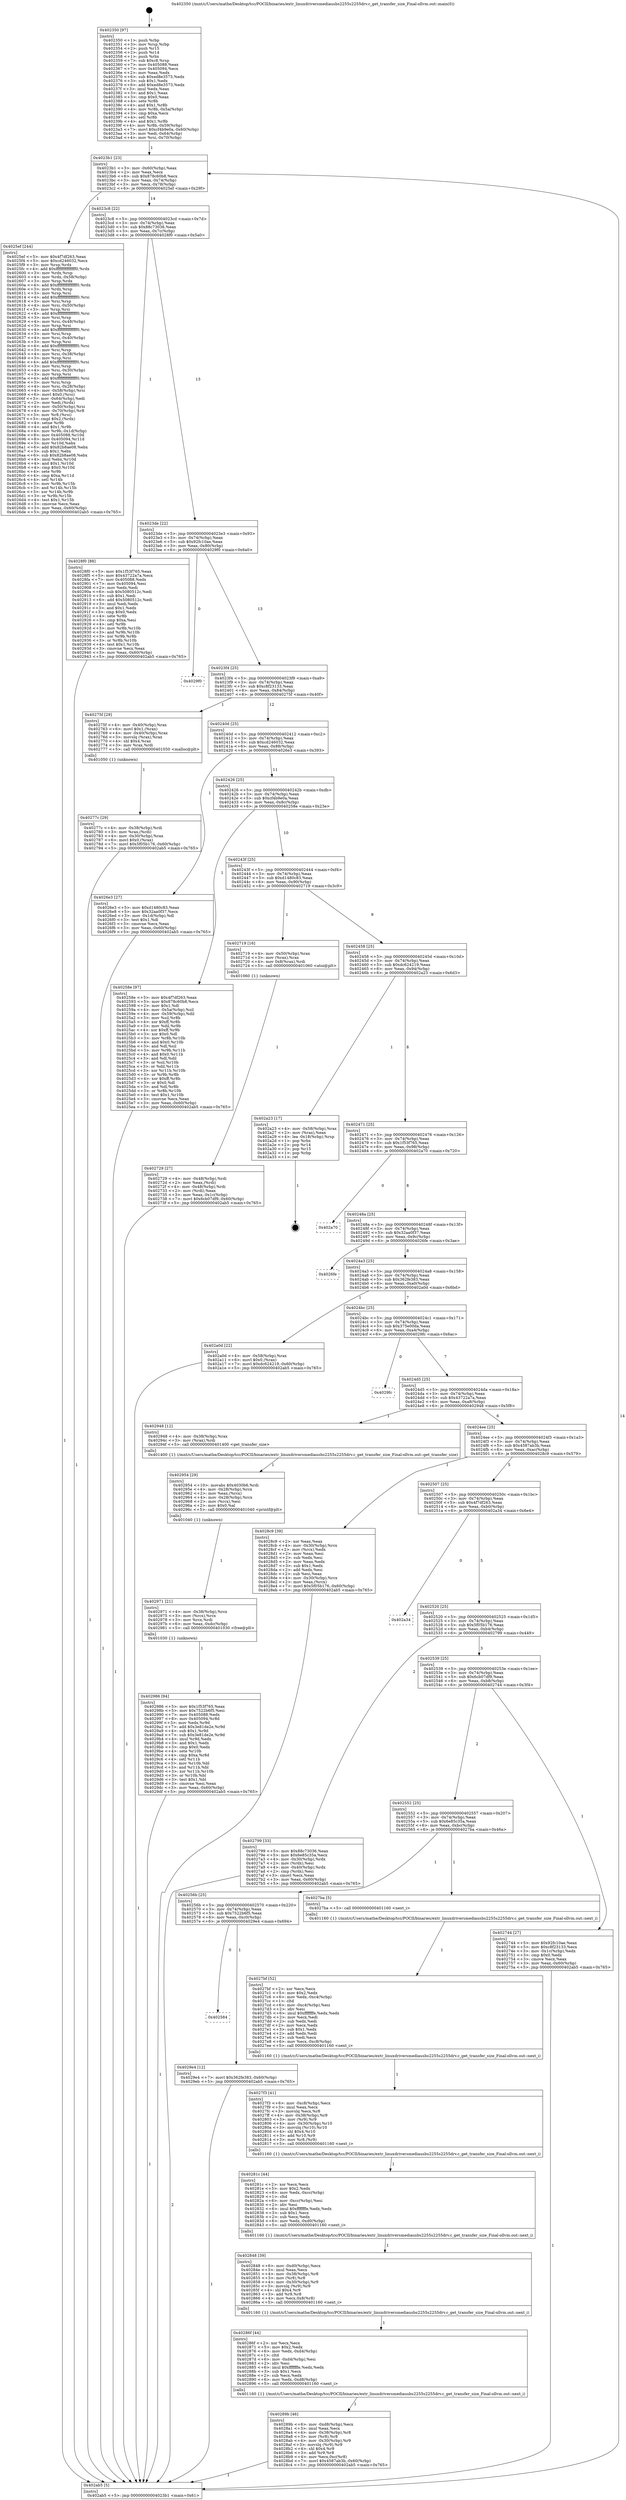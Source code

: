 digraph "0x402350" {
  label = "0x402350 (/mnt/c/Users/mathe/Desktop/tcc/POCII/binaries/extr_linuxdriversmediausbs2255s2255drv.c_get_transfer_size_Final-ollvm.out::main(0))"
  labelloc = "t"
  node[shape=record]

  Entry [label="",width=0.3,height=0.3,shape=circle,fillcolor=black,style=filled]
  "0x4023b1" [label="{
     0x4023b1 [23]\l
     | [instrs]\l
     &nbsp;&nbsp;0x4023b1 \<+3\>: mov -0x60(%rbp),%eax\l
     &nbsp;&nbsp;0x4023b4 \<+2\>: mov %eax,%ecx\l
     &nbsp;&nbsp;0x4023b6 \<+6\>: sub $0x878c60b8,%ecx\l
     &nbsp;&nbsp;0x4023bc \<+3\>: mov %eax,-0x74(%rbp)\l
     &nbsp;&nbsp;0x4023bf \<+3\>: mov %ecx,-0x78(%rbp)\l
     &nbsp;&nbsp;0x4023c2 \<+6\>: je 00000000004025ef \<main+0x29f\>\l
  }"]
  "0x4025ef" [label="{
     0x4025ef [244]\l
     | [instrs]\l
     &nbsp;&nbsp;0x4025ef \<+5\>: mov $0x4f7df263,%eax\l
     &nbsp;&nbsp;0x4025f4 \<+5\>: mov $0xcd246032,%ecx\l
     &nbsp;&nbsp;0x4025f9 \<+3\>: mov %rsp,%rdx\l
     &nbsp;&nbsp;0x4025fc \<+4\>: add $0xfffffffffffffff0,%rdx\l
     &nbsp;&nbsp;0x402600 \<+3\>: mov %rdx,%rsp\l
     &nbsp;&nbsp;0x402603 \<+4\>: mov %rdx,-0x58(%rbp)\l
     &nbsp;&nbsp;0x402607 \<+3\>: mov %rsp,%rdx\l
     &nbsp;&nbsp;0x40260a \<+4\>: add $0xfffffffffffffff0,%rdx\l
     &nbsp;&nbsp;0x40260e \<+3\>: mov %rdx,%rsp\l
     &nbsp;&nbsp;0x402611 \<+3\>: mov %rsp,%rsi\l
     &nbsp;&nbsp;0x402614 \<+4\>: add $0xfffffffffffffff0,%rsi\l
     &nbsp;&nbsp;0x402618 \<+3\>: mov %rsi,%rsp\l
     &nbsp;&nbsp;0x40261b \<+4\>: mov %rsi,-0x50(%rbp)\l
     &nbsp;&nbsp;0x40261f \<+3\>: mov %rsp,%rsi\l
     &nbsp;&nbsp;0x402622 \<+4\>: add $0xfffffffffffffff0,%rsi\l
     &nbsp;&nbsp;0x402626 \<+3\>: mov %rsi,%rsp\l
     &nbsp;&nbsp;0x402629 \<+4\>: mov %rsi,-0x48(%rbp)\l
     &nbsp;&nbsp;0x40262d \<+3\>: mov %rsp,%rsi\l
     &nbsp;&nbsp;0x402630 \<+4\>: add $0xfffffffffffffff0,%rsi\l
     &nbsp;&nbsp;0x402634 \<+3\>: mov %rsi,%rsp\l
     &nbsp;&nbsp;0x402637 \<+4\>: mov %rsi,-0x40(%rbp)\l
     &nbsp;&nbsp;0x40263b \<+3\>: mov %rsp,%rsi\l
     &nbsp;&nbsp;0x40263e \<+4\>: add $0xfffffffffffffff0,%rsi\l
     &nbsp;&nbsp;0x402642 \<+3\>: mov %rsi,%rsp\l
     &nbsp;&nbsp;0x402645 \<+4\>: mov %rsi,-0x38(%rbp)\l
     &nbsp;&nbsp;0x402649 \<+3\>: mov %rsp,%rsi\l
     &nbsp;&nbsp;0x40264c \<+4\>: add $0xfffffffffffffff0,%rsi\l
     &nbsp;&nbsp;0x402650 \<+3\>: mov %rsi,%rsp\l
     &nbsp;&nbsp;0x402653 \<+4\>: mov %rsi,-0x30(%rbp)\l
     &nbsp;&nbsp;0x402657 \<+3\>: mov %rsp,%rsi\l
     &nbsp;&nbsp;0x40265a \<+4\>: add $0xfffffffffffffff0,%rsi\l
     &nbsp;&nbsp;0x40265e \<+3\>: mov %rsi,%rsp\l
     &nbsp;&nbsp;0x402661 \<+4\>: mov %rsi,-0x28(%rbp)\l
     &nbsp;&nbsp;0x402665 \<+4\>: mov -0x58(%rbp),%rsi\l
     &nbsp;&nbsp;0x402669 \<+6\>: movl $0x0,(%rsi)\l
     &nbsp;&nbsp;0x40266f \<+3\>: mov -0x64(%rbp),%edi\l
     &nbsp;&nbsp;0x402672 \<+2\>: mov %edi,(%rdx)\l
     &nbsp;&nbsp;0x402674 \<+4\>: mov -0x50(%rbp),%rsi\l
     &nbsp;&nbsp;0x402678 \<+4\>: mov -0x70(%rbp),%r8\l
     &nbsp;&nbsp;0x40267c \<+3\>: mov %r8,(%rsi)\l
     &nbsp;&nbsp;0x40267f \<+3\>: cmpl $0x2,(%rdx)\l
     &nbsp;&nbsp;0x402682 \<+4\>: setne %r9b\l
     &nbsp;&nbsp;0x402686 \<+4\>: and $0x1,%r9b\l
     &nbsp;&nbsp;0x40268a \<+4\>: mov %r9b,-0x1d(%rbp)\l
     &nbsp;&nbsp;0x40268e \<+8\>: mov 0x405088,%r10d\l
     &nbsp;&nbsp;0x402696 \<+8\>: mov 0x405094,%r11d\l
     &nbsp;&nbsp;0x40269e \<+3\>: mov %r10d,%ebx\l
     &nbsp;&nbsp;0x4026a1 \<+6\>: add $0x82b8ae08,%ebx\l
     &nbsp;&nbsp;0x4026a7 \<+3\>: sub $0x1,%ebx\l
     &nbsp;&nbsp;0x4026aa \<+6\>: sub $0x82b8ae08,%ebx\l
     &nbsp;&nbsp;0x4026b0 \<+4\>: imul %ebx,%r10d\l
     &nbsp;&nbsp;0x4026b4 \<+4\>: and $0x1,%r10d\l
     &nbsp;&nbsp;0x4026b8 \<+4\>: cmp $0x0,%r10d\l
     &nbsp;&nbsp;0x4026bc \<+4\>: sete %r9b\l
     &nbsp;&nbsp;0x4026c0 \<+4\>: cmp $0xa,%r11d\l
     &nbsp;&nbsp;0x4026c4 \<+4\>: setl %r14b\l
     &nbsp;&nbsp;0x4026c8 \<+3\>: mov %r9b,%r15b\l
     &nbsp;&nbsp;0x4026cb \<+3\>: and %r14b,%r15b\l
     &nbsp;&nbsp;0x4026ce \<+3\>: xor %r14b,%r9b\l
     &nbsp;&nbsp;0x4026d1 \<+3\>: or %r9b,%r15b\l
     &nbsp;&nbsp;0x4026d4 \<+4\>: test $0x1,%r15b\l
     &nbsp;&nbsp;0x4026d8 \<+3\>: cmovne %ecx,%eax\l
     &nbsp;&nbsp;0x4026db \<+3\>: mov %eax,-0x60(%rbp)\l
     &nbsp;&nbsp;0x4026de \<+5\>: jmp 0000000000402ab5 \<main+0x765\>\l
  }"]
  "0x4023c8" [label="{
     0x4023c8 [22]\l
     | [instrs]\l
     &nbsp;&nbsp;0x4023c8 \<+5\>: jmp 00000000004023cd \<main+0x7d\>\l
     &nbsp;&nbsp;0x4023cd \<+3\>: mov -0x74(%rbp),%eax\l
     &nbsp;&nbsp;0x4023d0 \<+5\>: sub $0x88c73036,%eax\l
     &nbsp;&nbsp;0x4023d5 \<+3\>: mov %eax,-0x7c(%rbp)\l
     &nbsp;&nbsp;0x4023d8 \<+6\>: je 00000000004028f0 \<main+0x5a0\>\l
  }"]
  Exit [label="",width=0.3,height=0.3,shape=circle,fillcolor=black,style=filled,peripheries=2]
  "0x4028f0" [label="{
     0x4028f0 [88]\l
     | [instrs]\l
     &nbsp;&nbsp;0x4028f0 \<+5\>: mov $0x1f53f765,%eax\l
     &nbsp;&nbsp;0x4028f5 \<+5\>: mov $0x43722a7a,%ecx\l
     &nbsp;&nbsp;0x4028fa \<+7\>: mov 0x405088,%edx\l
     &nbsp;&nbsp;0x402901 \<+7\>: mov 0x405094,%esi\l
     &nbsp;&nbsp;0x402908 \<+2\>: mov %edx,%edi\l
     &nbsp;&nbsp;0x40290a \<+6\>: sub $0x5080512c,%edi\l
     &nbsp;&nbsp;0x402910 \<+3\>: sub $0x1,%edi\l
     &nbsp;&nbsp;0x402913 \<+6\>: add $0x5080512c,%edi\l
     &nbsp;&nbsp;0x402919 \<+3\>: imul %edi,%edx\l
     &nbsp;&nbsp;0x40291c \<+3\>: and $0x1,%edx\l
     &nbsp;&nbsp;0x40291f \<+3\>: cmp $0x0,%edx\l
     &nbsp;&nbsp;0x402922 \<+4\>: sete %r8b\l
     &nbsp;&nbsp;0x402926 \<+3\>: cmp $0xa,%esi\l
     &nbsp;&nbsp;0x402929 \<+4\>: setl %r9b\l
     &nbsp;&nbsp;0x40292d \<+3\>: mov %r8b,%r10b\l
     &nbsp;&nbsp;0x402930 \<+3\>: and %r9b,%r10b\l
     &nbsp;&nbsp;0x402933 \<+3\>: xor %r9b,%r8b\l
     &nbsp;&nbsp;0x402936 \<+3\>: or %r8b,%r10b\l
     &nbsp;&nbsp;0x402939 \<+4\>: test $0x1,%r10b\l
     &nbsp;&nbsp;0x40293d \<+3\>: cmovne %ecx,%eax\l
     &nbsp;&nbsp;0x402940 \<+3\>: mov %eax,-0x60(%rbp)\l
     &nbsp;&nbsp;0x402943 \<+5\>: jmp 0000000000402ab5 \<main+0x765\>\l
  }"]
  "0x4023de" [label="{
     0x4023de [22]\l
     | [instrs]\l
     &nbsp;&nbsp;0x4023de \<+5\>: jmp 00000000004023e3 \<main+0x93\>\l
     &nbsp;&nbsp;0x4023e3 \<+3\>: mov -0x74(%rbp),%eax\l
     &nbsp;&nbsp;0x4023e6 \<+5\>: sub $0x92fc10ae,%eax\l
     &nbsp;&nbsp;0x4023eb \<+3\>: mov %eax,-0x80(%rbp)\l
     &nbsp;&nbsp;0x4023ee \<+6\>: je 00000000004029f0 \<main+0x6a0\>\l
  }"]
  "0x402584" [label="{
     0x402584\l
  }", style=dashed]
  "0x4029f0" [label="{
     0x4029f0\l
  }", style=dashed]
  "0x4023f4" [label="{
     0x4023f4 [25]\l
     | [instrs]\l
     &nbsp;&nbsp;0x4023f4 \<+5\>: jmp 00000000004023f9 \<main+0xa9\>\l
     &nbsp;&nbsp;0x4023f9 \<+3\>: mov -0x74(%rbp),%eax\l
     &nbsp;&nbsp;0x4023fc \<+5\>: sub $0xc8f23133,%eax\l
     &nbsp;&nbsp;0x402401 \<+6\>: mov %eax,-0x84(%rbp)\l
     &nbsp;&nbsp;0x402407 \<+6\>: je 000000000040275f \<main+0x40f\>\l
  }"]
  "0x4029e4" [label="{
     0x4029e4 [12]\l
     | [instrs]\l
     &nbsp;&nbsp;0x4029e4 \<+7\>: movl $0x362fe383,-0x60(%rbp)\l
     &nbsp;&nbsp;0x4029eb \<+5\>: jmp 0000000000402ab5 \<main+0x765\>\l
  }"]
  "0x40275f" [label="{
     0x40275f [29]\l
     | [instrs]\l
     &nbsp;&nbsp;0x40275f \<+4\>: mov -0x40(%rbp),%rax\l
     &nbsp;&nbsp;0x402763 \<+6\>: movl $0x1,(%rax)\l
     &nbsp;&nbsp;0x402769 \<+4\>: mov -0x40(%rbp),%rax\l
     &nbsp;&nbsp;0x40276d \<+3\>: movslq (%rax),%rax\l
     &nbsp;&nbsp;0x402770 \<+4\>: shl $0x4,%rax\l
     &nbsp;&nbsp;0x402774 \<+3\>: mov %rax,%rdi\l
     &nbsp;&nbsp;0x402777 \<+5\>: call 0000000000401050 \<malloc@plt\>\l
     | [calls]\l
     &nbsp;&nbsp;0x401050 \{1\} (unknown)\l
  }"]
  "0x40240d" [label="{
     0x40240d [25]\l
     | [instrs]\l
     &nbsp;&nbsp;0x40240d \<+5\>: jmp 0000000000402412 \<main+0xc2\>\l
     &nbsp;&nbsp;0x402412 \<+3\>: mov -0x74(%rbp),%eax\l
     &nbsp;&nbsp;0x402415 \<+5\>: sub $0xcd246032,%eax\l
     &nbsp;&nbsp;0x40241a \<+6\>: mov %eax,-0x88(%rbp)\l
     &nbsp;&nbsp;0x402420 \<+6\>: je 00000000004026e3 \<main+0x393\>\l
  }"]
  "0x402986" [label="{
     0x402986 [94]\l
     | [instrs]\l
     &nbsp;&nbsp;0x402986 \<+5\>: mov $0x1f53f765,%eax\l
     &nbsp;&nbsp;0x40298b \<+5\>: mov $0x7522b6f5,%esi\l
     &nbsp;&nbsp;0x402990 \<+7\>: mov 0x405088,%edx\l
     &nbsp;&nbsp;0x402997 \<+8\>: mov 0x405094,%r8d\l
     &nbsp;&nbsp;0x40299f \<+3\>: mov %edx,%r9d\l
     &nbsp;&nbsp;0x4029a2 \<+7\>: add $0x3e81de2e,%r9d\l
     &nbsp;&nbsp;0x4029a9 \<+4\>: sub $0x1,%r9d\l
     &nbsp;&nbsp;0x4029ad \<+7\>: sub $0x3e81de2e,%r9d\l
     &nbsp;&nbsp;0x4029b4 \<+4\>: imul %r9d,%edx\l
     &nbsp;&nbsp;0x4029b8 \<+3\>: and $0x1,%edx\l
     &nbsp;&nbsp;0x4029bb \<+3\>: cmp $0x0,%edx\l
     &nbsp;&nbsp;0x4029be \<+4\>: sete %r10b\l
     &nbsp;&nbsp;0x4029c2 \<+4\>: cmp $0xa,%r8d\l
     &nbsp;&nbsp;0x4029c6 \<+4\>: setl %r11b\l
     &nbsp;&nbsp;0x4029ca \<+3\>: mov %r10b,%bl\l
     &nbsp;&nbsp;0x4029cd \<+3\>: and %r11b,%bl\l
     &nbsp;&nbsp;0x4029d0 \<+3\>: xor %r11b,%r10b\l
     &nbsp;&nbsp;0x4029d3 \<+3\>: or %r10b,%bl\l
     &nbsp;&nbsp;0x4029d6 \<+3\>: test $0x1,%bl\l
     &nbsp;&nbsp;0x4029d9 \<+3\>: cmovne %esi,%eax\l
     &nbsp;&nbsp;0x4029dc \<+3\>: mov %eax,-0x60(%rbp)\l
     &nbsp;&nbsp;0x4029df \<+5\>: jmp 0000000000402ab5 \<main+0x765\>\l
  }"]
  "0x4026e3" [label="{
     0x4026e3 [27]\l
     | [instrs]\l
     &nbsp;&nbsp;0x4026e3 \<+5\>: mov $0xd1480c83,%eax\l
     &nbsp;&nbsp;0x4026e8 \<+5\>: mov $0x32aa0f37,%ecx\l
     &nbsp;&nbsp;0x4026ed \<+3\>: mov -0x1d(%rbp),%dl\l
     &nbsp;&nbsp;0x4026f0 \<+3\>: test $0x1,%dl\l
     &nbsp;&nbsp;0x4026f3 \<+3\>: cmovne %ecx,%eax\l
     &nbsp;&nbsp;0x4026f6 \<+3\>: mov %eax,-0x60(%rbp)\l
     &nbsp;&nbsp;0x4026f9 \<+5\>: jmp 0000000000402ab5 \<main+0x765\>\l
  }"]
  "0x402426" [label="{
     0x402426 [25]\l
     | [instrs]\l
     &nbsp;&nbsp;0x402426 \<+5\>: jmp 000000000040242b \<main+0xdb\>\l
     &nbsp;&nbsp;0x40242b \<+3\>: mov -0x74(%rbp),%eax\l
     &nbsp;&nbsp;0x40242e \<+5\>: sub $0xcf4b9e0a,%eax\l
     &nbsp;&nbsp;0x402433 \<+6\>: mov %eax,-0x8c(%rbp)\l
     &nbsp;&nbsp;0x402439 \<+6\>: je 000000000040258e \<main+0x23e\>\l
  }"]
  "0x402971" [label="{
     0x402971 [21]\l
     | [instrs]\l
     &nbsp;&nbsp;0x402971 \<+4\>: mov -0x38(%rbp),%rcx\l
     &nbsp;&nbsp;0x402975 \<+3\>: mov (%rcx),%rcx\l
     &nbsp;&nbsp;0x402978 \<+3\>: mov %rcx,%rdi\l
     &nbsp;&nbsp;0x40297b \<+6\>: mov %eax,-0xdc(%rbp)\l
     &nbsp;&nbsp;0x402981 \<+5\>: call 0000000000401030 \<free@plt\>\l
     | [calls]\l
     &nbsp;&nbsp;0x401030 \{1\} (unknown)\l
  }"]
  "0x40258e" [label="{
     0x40258e [97]\l
     | [instrs]\l
     &nbsp;&nbsp;0x40258e \<+5\>: mov $0x4f7df263,%eax\l
     &nbsp;&nbsp;0x402593 \<+5\>: mov $0x878c60b8,%ecx\l
     &nbsp;&nbsp;0x402598 \<+2\>: mov $0x1,%dl\l
     &nbsp;&nbsp;0x40259a \<+4\>: mov -0x5a(%rbp),%sil\l
     &nbsp;&nbsp;0x40259e \<+4\>: mov -0x59(%rbp),%dil\l
     &nbsp;&nbsp;0x4025a2 \<+3\>: mov %sil,%r8b\l
     &nbsp;&nbsp;0x4025a5 \<+4\>: xor $0xff,%r8b\l
     &nbsp;&nbsp;0x4025a9 \<+3\>: mov %dil,%r9b\l
     &nbsp;&nbsp;0x4025ac \<+4\>: xor $0xff,%r9b\l
     &nbsp;&nbsp;0x4025b0 \<+3\>: xor $0x0,%dl\l
     &nbsp;&nbsp;0x4025b3 \<+3\>: mov %r8b,%r10b\l
     &nbsp;&nbsp;0x4025b6 \<+4\>: and $0x0,%r10b\l
     &nbsp;&nbsp;0x4025ba \<+3\>: and %dl,%sil\l
     &nbsp;&nbsp;0x4025bd \<+3\>: mov %r9b,%r11b\l
     &nbsp;&nbsp;0x4025c0 \<+4\>: and $0x0,%r11b\l
     &nbsp;&nbsp;0x4025c4 \<+3\>: and %dl,%dil\l
     &nbsp;&nbsp;0x4025c7 \<+3\>: or %sil,%r10b\l
     &nbsp;&nbsp;0x4025ca \<+3\>: or %dil,%r11b\l
     &nbsp;&nbsp;0x4025cd \<+3\>: xor %r11b,%r10b\l
     &nbsp;&nbsp;0x4025d0 \<+3\>: or %r9b,%r8b\l
     &nbsp;&nbsp;0x4025d3 \<+4\>: xor $0xff,%r8b\l
     &nbsp;&nbsp;0x4025d7 \<+3\>: or $0x0,%dl\l
     &nbsp;&nbsp;0x4025da \<+3\>: and %dl,%r8b\l
     &nbsp;&nbsp;0x4025dd \<+3\>: or %r8b,%r10b\l
     &nbsp;&nbsp;0x4025e0 \<+4\>: test $0x1,%r10b\l
     &nbsp;&nbsp;0x4025e4 \<+3\>: cmovne %ecx,%eax\l
     &nbsp;&nbsp;0x4025e7 \<+3\>: mov %eax,-0x60(%rbp)\l
     &nbsp;&nbsp;0x4025ea \<+5\>: jmp 0000000000402ab5 \<main+0x765\>\l
  }"]
  "0x40243f" [label="{
     0x40243f [25]\l
     | [instrs]\l
     &nbsp;&nbsp;0x40243f \<+5\>: jmp 0000000000402444 \<main+0xf4\>\l
     &nbsp;&nbsp;0x402444 \<+3\>: mov -0x74(%rbp),%eax\l
     &nbsp;&nbsp;0x402447 \<+5\>: sub $0xd1480c83,%eax\l
     &nbsp;&nbsp;0x40244c \<+6\>: mov %eax,-0x90(%rbp)\l
     &nbsp;&nbsp;0x402452 \<+6\>: je 0000000000402719 \<main+0x3c9\>\l
  }"]
  "0x402ab5" [label="{
     0x402ab5 [5]\l
     | [instrs]\l
     &nbsp;&nbsp;0x402ab5 \<+5\>: jmp 00000000004023b1 \<main+0x61\>\l
  }"]
  "0x402350" [label="{
     0x402350 [97]\l
     | [instrs]\l
     &nbsp;&nbsp;0x402350 \<+1\>: push %rbp\l
     &nbsp;&nbsp;0x402351 \<+3\>: mov %rsp,%rbp\l
     &nbsp;&nbsp;0x402354 \<+2\>: push %r15\l
     &nbsp;&nbsp;0x402356 \<+2\>: push %r14\l
     &nbsp;&nbsp;0x402358 \<+1\>: push %rbx\l
     &nbsp;&nbsp;0x402359 \<+7\>: sub $0xc8,%rsp\l
     &nbsp;&nbsp;0x402360 \<+7\>: mov 0x405088,%eax\l
     &nbsp;&nbsp;0x402367 \<+7\>: mov 0x405094,%ecx\l
     &nbsp;&nbsp;0x40236e \<+2\>: mov %eax,%edx\l
     &nbsp;&nbsp;0x402370 \<+6\>: sub $0xed8e3573,%edx\l
     &nbsp;&nbsp;0x402376 \<+3\>: sub $0x1,%edx\l
     &nbsp;&nbsp;0x402379 \<+6\>: add $0xed8e3573,%edx\l
     &nbsp;&nbsp;0x40237f \<+3\>: imul %edx,%eax\l
     &nbsp;&nbsp;0x402382 \<+3\>: and $0x1,%eax\l
     &nbsp;&nbsp;0x402385 \<+3\>: cmp $0x0,%eax\l
     &nbsp;&nbsp;0x402388 \<+4\>: sete %r8b\l
     &nbsp;&nbsp;0x40238c \<+4\>: and $0x1,%r8b\l
     &nbsp;&nbsp;0x402390 \<+4\>: mov %r8b,-0x5a(%rbp)\l
     &nbsp;&nbsp;0x402394 \<+3\>: cmp $0xa,%ecx\l
     &nbsp;&nbsp;0x402397 \<+4\>: setl %r8b\l
     &nbsp;&nbsp;0x40239b \<+4\>: and $0x1,%r8b\l
     &nbsp;&nbsp;0x40239f \<+4\>: mov %r8b,-0x59(%rbp)\l
     &nbsp;&nbsp;0x4023a3 \<+7\>: movl $0xcf4b9e0a,-0x60(%rbp)\l
     &nbsp;&nbsp;0x4023aa \<+3\>: mov %edi,-0x64(%rbp)\l
     &nbsp;&nbsp;0x4023ad \<+4\>: mov %rsi,-0x70(%rbp)\l
  }"]
  "0x402954" [label="{
     0x402954 [29]\l
     | [instrs]\l
     &nbsp;&nbsp;0x402954 \<+10\>: movabs $0x4030b6,%rdi\l
     &nbsp;&nbsp;0x40295e \<+4\>: mov -0x28(%rbp),%rcx\l
     &nbsp;&nbsp;0x402962 \<+2\>: mov %eax,(%rcx)\l
     &nbsp;&nbsp;0x402964 \<+4\>: mov -0x28(%rbp),%rcx\l
     &nbsp;&nbsp;0x402968 \<+2\>: mov (%rcx),%esi\l
     &nbsp;&nbsp;0x40296a \<+2\>: mov $0x0,%al\l
     &nbsp;&nbsp;0x40296c \<+5\>: call 0000000000401040 \<printf@plt\>\l
     | [calls]\l
     &nbsp;&nbsp;0x401040 \{1\} (unknown)\l
  }"]
  "0x40289b" [label="{
     0x40289b [46]\l
     | [instrs]\l
     &nbsp;&nbsp;0x40289b \<+6\>: mov -0xd8(%rbp),%ecx\l
     &nbsp;&nbsp;0x4028a1 \<+3\>: imul %eax,%ecx\l
     &nbsp;&nbsp;0x4028a4 \<+4\>: mov -0x38(%rbp),%r8\l
     &nbsp;&nbsp;0x4028a8 \<+3\>: mov (%r8),%r8\l
     &nbsp;&nbsp;0x4028ab \<+4\>: mov -0x30(%rbp),%r9\l
     &nbsp;&nbsp;0x4028af \<+3\>: movslq (%r9),%r9\l
     &nbsp;&nbsp;0x4028b2 \<+4\>: shl $0x4,%r9\l
     &nbsp;&nbsp;0x4028b6 \<+3\>: add %r9,%r8\l
     &nbsp;&nbsp;0x4028b9 \<+4\>: mov %ecx,0xc(%r8)\l
     &nbsp;&nbsp;0x4028bd \<+7\>: movl $0x4587ab3b,-0x60(%rbp)\l
     &nbsp;&nbsp;0x4028c4 \<+5\>: jmp 0000000000402ab5 \<main+0x765\>\l
  }"]
  "0x402719" [label="{
     0x402719 [16]\l
     | [instrs]\l
     &nbsp;&nbsp;0x402719 \<+4\>: mov -0x50(%rbp),%rax\l
     &nbsp;&nbsp;0x40271d \<+3\>: mov (%rax),%rax\l
     &nbsp;&nbsp;0x402720 \<+4\>: mov 0x8(%rax),%rdi\l
     &nbsp;&nbsp;0x402724 \<+5\>: call 0000000000401060 \<atoi@plt\>\l
     | [calls]\l
     &nbsp;&nbsp;0x401060 \{1\} (unknown)\l
  }"]
  "0x402458" [label="{
     0x402458 [25]\l
     | [instrs]\l
     &nbsp;&nbsp;0x402458 \<+5\>: jmp 000000000040245d \<main+0x10d\>\l
     &nbsp;&nbsp;0x40245d \<+3\>: mov -0x74(%rbp),%eax\l
     &nbsp;&nbsp;0x402460 \<+5\>: sub $0xdc624219,%eax\l
     &nbsp;&nbsp;0x402465 \<+6\>: mov %eax,-0x94(%rbp)\l
     &nbsp;&nbsp;0x40246b \<+6\>: je 0000000000402a23 \<main+0x6d3\>\l
  }"]
  "0x402729" [label="{
     0x402729 [27]\l
     | [instrs]\l
     &nbsp;&nbsp;0x402729 \<+4\>: mov -0x48(%rbp),%rdi\l
     &nbsp;&nbsp;0x40272d \<+2\>: mov %eax,(%rdi)\l
     &nbsp;&nbsp;0x40272f \<+4\>: mov -0x48(%rbp),%rdi\l
     &nbsp;&nbsp;0x402733 \<+2\>: mov (%rdi),%eax\l
     &nbsp;&nbsp;0x402735 \<+3\>: mov %eax,-0x1c(%rbp)\l
     &nbsp;&nbsp;0x402738 \<+7\>: movl $0x6cb07df9,-0x60(%rbp)\l
     &nbsp;&nbsp;0x40273f \<+5\>: jmp 0000000000402ab5 \<main+0x765\>\l
  }"]
  "0x40286f" [label="{
     0x40286f [44]\l
     | [instrs]\l
     &nbsp;&nbsp;0x40286f \<+2\>: xor %ecx,%ecx\l
     &nbsp;&nbsp;0x402871 \<+5\>: mov $0x2,%edx\l
     &nbsp;&nbsp;0x402876 \<+6\>: mov %edx,-0xd4(%rbp)\l
     &nbsp;&nbsp;0x40287c \<+1\>: cltd\l
     &nbsp;&nbsp;0x40287d \<+6\>: mov -0xd4(%rbp),%esi\l
     &nbsp;&nbsp;0x402883 \<+2\>: idiv %esi\l
     &nbsp;&nbsp;0x402885 \<+6\>: imul $0xfffffffe,%edx,%edx\l
     &nbsp;&nbsp;0x40288b \<+3\>: sub $0x1,%ecx\l
     &nbsp;&nbsp;0x40288e \<+2\>: sub %ecx,%edx\l
     &nbsp;&nbsp;0x402890 \<+6\>: mov %edx,-0xd8(%rbp)\l
     &nbsp;&nbsp;0x402896 \<+5\>: call 0000000000401160 \<next_i\>\l
     | [calls]\l
     &nbsp;&nbsp;0x401160 \{1\} (/mnt/c/Users/mathe/Desktop/tcc/POCII/binaries/extr_linuxdriversmediausbs2255s2255drv.c_get_transfer_size_Final-ollvm.out::next_i)\l
  }"]
  "0x402a23" [label="{
     0x402a23 [17]\l
     | [instrs]\l
     &nbsp;&nbsp;0x402a23 \<+4\>: mov -0x58(%rbp),%rax\l
     &nbsp;&nbsp;0x402a27 \<+2\>: mov (%rax),%eax\l
     &nbsp;&nbsp;0x402a29 \<+4\>: lea -0x18(%rbp),%rsp\l
     &nbsp;&nbsp;0x402a2d \<+1\>: pop %rbx\l
     &nbsp;&nbsp;0x402a2e \<+2\>: pop %r14\l
     &nbsp;&nbsp;0x402a30 \<+2\>: pop %r15\l
     &nbsp;&nbsp;0x402a32 \<+1\>: pop %rbp\l
     &nbsp;&nbsp;0x402a33 \<+1\>: ret\l
  }"]
  "0x402471" [label="{
     0x402471 [25]\l
     | [instrs]\l
     &nbsp;&nbsp;0x402471 \<+5\>: jmp 0000000000402476 \<main+0x126\>\l
     &nbsp;&nbsp;0x402476 \<+3\>: mov -0x74(%rbp),%eax\l
     &nbsp;&nbsp;0x402479 \<+5\>: sub $0x1f53f765,%eax\l
     &nbsp;&nbsp;0x40247e \<+6\>: mov %eax,-0x98(%rbp)\l
     &nbsp;&nbsp;0x402484 \<+6\>: je 0000000000402a70 \<main+0x720\>\l
  }"]
  "0x402848" [label="{
     0x402848 [39]\l
     | [instrs]\l
     &nbsp;&nbsp;0x402848 \<+6\>: mov -0xd0(%rbp),%ecx\l
     &nbsp;&nbsp;0x40284e \<+3\>: imul %eax,%ecx\l
     &nbsp;&nbsp;0x402851 \<+4\>: mov -0x38(%rbp),%r8\l
     &nbsp;&nbsp;0x402855 \<+3\>: mov (%r8),%r8\l
     &nbsp;&nbsp;0x402858 \<+4\>: mov -0x30(%rbp),%r9\l
     &nbsp;&nbsp;0x40285c \<+3\>: movslq (%r9),%r9\l
     &nbsp;&nbsp;0x40285f \<+4\>: shl $0x4,%r9\l
     &nbsp;&nbsp;0x402863 \<+3\>: add %r9,%r8\l
     &nbsp;&nbsp;0x402866 \<+4\>: mov %ecx,0x8(%r8)\l
     &nbsp;&nbsp;0x40286a \<+5\>: call 0000000000401160 \<next_i\>\l
     | [calls]\l
     &nbsp;&nbsp;0x401160 \{1\} (/mnt/c/Users/mathe/Desktop/tcc/POCII/binaries/extr_linuxdriversmediausbs2255s2255drv.c_get_transfer_size_Final-ollvm.out::next_i)\l
  }"]
  "0x402a70" [label="{
     0x402a70\l
  }", style=dashed]
  "0x40248a" [label="{
     0x40248a [25]\l
     | [instrs]\l
     &nbsp;&nbsp;0x40248a \<+5\>: jmp 000000000040248f \<main+0x13f\>\l
     &nbsp;&nbsp;0x40248f \<+3\>: mov -0x74(%rbp),%eax\l
     &nbsp;&nbsp;0x402492 \<+5\>: sub $0x32aa0f37,%eax\l
     &nbsp;&nbsp;0x402497 \<+6\>: mov %eax,-0x9c(%rbp)\l
     &nbsp;&nbsp;0x40249d \<+6\>: je 00000000004026fe \<main+0x3ae\>\l
  }"]
  "0x40281c" [label="{
     0x40281c [44]\l
     | [instrs]\l
     &nbsp;&nbsp;0x40281c \<+2\>: xor %ecx,%ecx\l
     &nbsp;&nbsp;0x40281e \<+5\>: mov $0x2,%edx\l
     &nbsp;&nbsp;0x402823 \<+6\>: mov %edx,-0xcc(%rbp)\l
     &nbsp;&nbsp;0x402829 \<+1\>: cltd\l
     &nbsp;&nbsp;0x40282a \<+6\>: mov -0xcc(%rbp),%esi\l
     &nbsp;&nbsp;0x402830 \<+2\>: idiv %esi\l
     &nbsp;&nbsp;0x402832 \<+6\>: imul $0xfffffffe,%edx,%edx\l
     &nbsp;&nbsp;0x402838 \<+3\>: sub $0x1,%ecx\l
     &nbsp;&nbsp;0x40283b \<+2\>: sub %ecx,%edx\l
     &nbsp;&nbsp;0x40283d \<+6\>: mov %edx,-0xd0(%rbp)\l
     &nbsp;&nbsp;0x402843 \<+5\>: call 0000000000401160 \<next_i\>\l
     | [calls]\l
     &nbsp;&nbsp;0x401160 \{1\} (/mnt/c/Users/mathe/Desktop/tcc/POCII/binaries/extr_linuxdriversmediausbs2255s2255drv.c_get_transfer_size_Final-ollvm.out::next_i)\l
  }"]
  "0x4026fe" [label="{
     0x4026fe\l
  }", style=dashed]
  "0x4024a3" [label="{
     0x4024a3 [25]\l
     | [instrs]\l
     &nbsp;&nbsp;0x4024a3 \<+5\>: jmp 00000000004024a8 \<main+0x158\>\l
     &nbsp;&nbsp;0x4024a8 \<+3\>: mov -0x74(%rbp),%eax\l
     &nbsp;&nbsp;0x4024ab \<+5\>: sub $0x362fe383,%eax\l
     &nbsp;&nbsp;0x4024b0 \<+6\>: mov %eax,-0xa0(%rbp)\l
     &nbsp;&nbsp;0x4024b6 \<+6\>: je 0000000000402a0d \<main+0x6bd\>\l
  }"]
  "0x4027f3" [label="{
     0x4027f3 [41]\l
     | [instrs]\l
     &nbsp;&nbsp;0x4027f3 \<+6\>: mov -0xc8(%rbp),%ecx\l
     &nbsp;&nbsp;0x4027f9 \<+3\>: imul %eax,%ecx\l
     &nbsp;&nbsp;0x4027fc \<+3\>: movslq %ecx,%r8\l
     &nbsp;&nbsp;0x4027ff \<+4\>: mov -0x38(%rbp),%r9\l
     &nbsp;&nbsp;0x402803 \<+3\>: mov (%r9),%r9\l
     &nbsp;&nbsp;0x402806 \<+4\>: mov -0x30(%rbp),%r10\l
     &nbsp;&nbsp;0x40280a \<+3\>: movslq (%r10),%r10\l
     &nbsp;&nbsp;0x40280d \<+4\>: shl $0x4,%r10\l
     &nbsp;&nbsp;0x402811 \<+3\>: add %r10,%r9\l
     &nbsp;&nbsp;0x402814 \<+3\>: mov %r8,(%r9)\l
     &nbsp;&nbsp;0x402817 \<+5\>: call 0000000000401160 \<next_i\>\l
     | [calls]\l
     &nbsp;&nbsp;0x401160 \{1\} (/mnt/c/Users/mathe/Desktop/tcc/POCII/binaries/extr_linuxdriversmediausbs2255s2255drv.c_get_transfer_size_Final-ollvm.out::next_i)\l
  }"]
  "0x402a0d" [label="{
     0x402a0d [22]\l
     | [instrs]\l
     &nbsp;&nbsp;0x402a0d \<+4\>: mov -0x58(%rbp),%rax\l
     &nbsp;&nbsp;0x402a11 \<+6\>: movl $0x0,(%rax)\l
     &nbsp;&nbsp;0x402a17 \<+7\>: movl $0xdc624219,-0x60(%rbp)\l
     &nbsp;&nbsp;0x402a1e \<+5\>: jmp 0000000000402ab5 \<main+0x765\>\l
  }"]
  "0x4024bc" [label="{
     0x4024bc [25]\l
     | [instrs]\l
     &nbsp;&nbsp;0x4024bc \<+5\>: jmp 00000000004024c1 \<main+0x171\>\l
     &nbsp;&nbsp;0x4024c1 \<+3\>: mov -0x74(%rbp),%eax\l
     &nbsp;&nbsp;0x4024c4 \<+5\>: sub $0x375e00da,%eax\l
     &nbsp;&nbsp;0x4024c9 \<+6\>: mov %eax,-0xa4(%rbp)\l
     &nbsp;&nbsp;0x4024cf \<+6\>: je 00000000004029fc \<main+0x6ac\>\l
  }"]
  "0x4027bf" [label="{
     0x4027bf [52]\l
     | [instrs]\l
     &nbsp;&nbsp;0x4027bf \<+2\>: xor %ecx,%ecx\l
     &nbsp;&nbsp;0x4027c1 \<+5\>: mov $0x2,%edx\l
     &nbsp;&nbsp;0x4027c6 \<+6\>: mov %edx,-0xc4(%rbp)\l
     &nbsp;&nbsp;0x4027cc \<+1\>: cltd\l
     &nbsp;&nbsp;0x4027cd \<+6\>: mov -0xc4(%rbp),%esi\l
     &nbsp;&nbsp;0x4027d3 \<+2\>: idiv %esi\l
     &nbsp;&nbsp;0x4027d5 \<+6\>: imul $0xfffffffe,%edx,%edx\l
     &nbsp;&nbsp;0x4027db \<+2\>: mov %ecx,%edi\l
     &nbsp;&nbsp;0x4027dd \<+2\>: sub %edx,%edi\l
     &nbsp;&nbsp;0x4027df \<+2\>: mov %ecx,%edx\l
     &nbsp;&nbsp;0x4027e1 \<+3\>: sub $0x1,%edx\l
     &nbsp;&nbsp;0x4027e4 \<+2\>: add %edx,%edi\l
     &nbsp;&nbsp;0x4027e6 \<+2\>: sub %edi,%ecx\l
     &nbsp;&nbsp;0x4027e8 \<+6\>: mov %ecx,-0xc8(%rbp)\l
     &nbsp;&nbsp;0x4027ee \<+5\>: call 0000000000401160 \<next_i\>\l
     | [calls]\l
     &nbsp;&nbsp;0x401160 \{1\} (/mnt/c/Users/mathe/Desktop/tcc/POCII/binaries/extr_linuxdriversmediausbs2255s2255drv.c_get_transfer_size_Final-ollvm.out::next_i)\l
  }"]
  "0x4029fc" [label="{
     0x4029fc\l
  }", style=dashed]
  "0x4024d5" [label="{
     0x4024d5 [25]\l
     | [instrs]\l
     &nbsp;&nbsp;0x4024d5 \<+5\>: jmp 00000000004024da \<main+0x18a\>\l
     &nbsp;&nbsp;0x4024da \<+3\>: mov -0x74(%rbp),%eax\l
     &nbsp;&nbsp;0x4024dd \<+5\>: sub $0x43722a7a,%eax\l
     &nbsp;&nbsp;0x4024e2 \<+6\>: mov %eax,-0xa8(%rbp)\l
     &nbsp;&nbsp;0x4024e8 \<+6\>: je 0000000000402948 \<main+0x5f8\>\l
  }"]
  "0x40256b" [label="{
     0x40256b [25]\l
     | [instrs]\l
     &nbsp;&nbsp;0x40256b \<+5\>: jmp 0000000000402570 \<main+0x220\>\l
     &nbsp;&nbsp;0x402570 \<+3\>: mov -0x74(%rbp),%eax\l
     &nbsp;&nbsp;0x402573 \<+5\>: sub $0x7522b6f5,%eax\l
     &nbsp;&nbsp;0x402578 \<+6\>: mov %eax,-0xc0(%rbp)\l
     &nbsp;&nbsp;0x40257e \<+6\>: je 00000000004029e4 \<main+0x694\>\l
  }"]
  "0x402948" [label="{
     0x402948 [12]\l
     | [instrs]\l
     &nbsp;&nbsp;0x402948 \<+4\>: mov -0x38(%rbp),%rax\l
     &nbsp;&nbsp;0x40294c \<+3\>: mov (%rax),%rdi\l
     &nbsp;&nbsp;0x40294f \<+5\>: call 0000000000401400 \<get_transfer_size\>\l
     | [calls]\l
     &nbsp;&nbsp;0x401400 \{1\} (/mnt/c/Users/mathe/Desktop/tcc/POCII/binaries/extr_linuxdriversmediausbs2255s2255drv.c_get_transfer_size_Final-ollvm.out::get_transfer_size)\l
  }"]
  "0x4024ee" [label="{
     0x4024ee [25]\l
     | [instrs]\l
     &nbsp;&nbsp;0x4024ee \<+5\>: jmp 00000000004024f3 \<main+0x1a3\>\l
     &nbsp;&nbsp;0x4024f3 \<+3\>: mov -0x74(%rbp),%eax\l
     &nbsp;&nbsp;0x4024f6 \<+5\>: sub $0x4587ab3b,%eax\l
     &nbsp;&nbsp;0x4024fb \<+6\>: mov %eax,-0xac(%rbp)\l
     &nbsp;&nbsp;0x402501 \<+6\>: je 00000000004028c9 \<main+0x579\>\l
  }"]
  "0x4027ba" [label="{
     0x4027ba [5]\l
     | [instrs]\l
     &nbsp;&nbsp;0x4027ba \<+5\>: call 0000000000401160 \<next_i\>\l
     | [calls]\l
     &nbsp;&nbsp;0x401160 \{1\} (/mnt/c/Users/mathe/Desktop/tcc/POCII/binaries/extr_linuxdriversmediausbs2255s2255drv.c_get_transfer_size_Final-ollvm.out::next_i)\l
  }"]
  "0x4028c9" [label="{
     0x4028c9 [39]\l
     | [instrs]\l
     &nbsp;&nbsp;0x4028c9 \<+2\>: xor %eax,%eax\l
     &nbsp;&nbsp;0x4028cb \<+4\>: mov -0x30(%rbp),%rcx\l
     &nbsp;&nbsp;0x4028cf \<+2\>: mov (%rcx),%edx\l
     &nbsp;&nbsp;0x4028d1 \<+2\>: mov %eax,%esi\l
     &nbsp;&nbsp;0x4028d3 \<+2\>: sub %edx,%esi\l
     &nbsp;&nbsp;0x4028d5 \<+2\>: mov %eax,%edx\l
     &nbsp;&nbsp;0x4028d7 \<+3\>: sub $0x1,%edx\l
     &nbsp;&nbsp;0x4028da \<+2\>: add %edx,%esi\l
     &nbsp;&nbsp;0x4028dc \<+2\>: sub %esi,%eax\l
     &nbsp;&nbsp;0x4028de \<+4\>: mov -0x30(%rbp),%rcx\l
     &nbsp;&nbsp;0x4028e2 \<+2\>: mov %eax,(%rcx)\l
     &nbsp;&nbsp;0x4028e4 \<+7\>: movl $0x5f05b176,-0x60(%rbp)\l
     &nbsp;&nbsp;0x4028eb \<+5\>: jmp 0000000000402ab5 \<main+0x765\>\l
  }"]
  "0x402507" [label="{
     0x402507 [25]\l
     | [instrs]\l
     &nbsp;&nbsp;0x402507 \<+5\>: jmp 000000000040250c \<main+0x1bc\>\l
     &nbsp;&nbsp;0x40250c \<+3\>: mov -0x74(%rbp),%eax\l
     &nbsp;&nbsp;0x40250f \<+5\>: sub $0x4f7df263,%eax\l
     &nbsp;&nbsp;0x402514 \<+6\>: mov %eax,-0xb0(%rbp)\l
     &nbsp;&nbsp;0x40251a \<+6\>: je 0000000000402a34 \<main+0x6e4\>\l
  }"]
  "0x40277c" [label="{
     0x40277c [29]\l
     | [instrs]\l
     &nbsp;&nbsp;0x40277c \<+4\>: mov -0x38(%rbp),%rdi\l
     &nbsp;&nbsp;0x402780 \<+3\>: mov %rax,(%rdi)\l
     &nbsp;&nbsp;0x402783 \<+4\>: mov -0x30(%rbp),%rax\l
     &nbsp;&nbsp;0x402787 \<+6\>: movl $0x0,(%rax)\l
     &nbsp;&nbsp;0x40278d \<+7\>: movl $0x5f05b176,-0x60(%rbp)\l
     &nbsp;&nbsp;0x402794 \<+5\>: jmp 0000000000402ab5 \<main+0x765\>\l
  }"]
  "0x402a34" [label="{
     0x402a34\l
  }", style=dashed]
  "0x402520" [label="{
     0x402520 [25]\l
     | [instrs]\l
     &nbsp;&nbsp;0x402520 \<+5\>: jmp 0000000000402525 \<main+0x1d5\>\l
     &nbsp;&nbsp;0x402525 \<+3\>: mov -0x74(%rbp),%eax\l
     &nbsp;&nbsp;0x402528 \<+5\>: sub $0x5f05b176,%eax\l
     &nbsp;&nbsp;0x40252d \<+6\>: mov %eax,-0xb4(%rbp)\l
     &nbsp;&nbsp;0x402533 \<+6\>: je 0000000000402799 \<main+0x449\>\l
  }"]
  "0x402552" [label="{
     0x402552 [25]\l
     | [instrs]\l
     &nbsp;&nbsp;0x402552 \<+5\>: jmp 0000000000402557 \<main+0x207\>\l
     &nbsp;&nbsp;0x402557 \<+3\>: mov -0x74(%rbp),%eax\l
     &nbsp;&nbsp;0x40255a \<+5\>: sub $0x6e85c35a,%eax\l
     &nbsp;&nbsp;0x40255f \<+6\>: mov %eax,-0xbc(%rbp)\l
     &nbsp;&nbsp;0x402565 \<+6\>: je 00000000004027ba \<main+0x46a\>\l
  }"]
  "0x402799" [label="{
     0x402799 [33]\l
     | [instrs]\l
     &nbsp;&nbsp;0x402799 \<+5\>: mov $0x88c73036,%eax\l
     &nbsp;&nbsp;0x40279e \<+5\>: mov $0x6e85c35a,%ecx\l
     &nbsp;&nbsp;0x4027a3 \<+4\>: mov -0x30(%rbp),%rdx\l
     &nbsp;&nbsp;0x4027a7 \<+2\>: mov (%rdx),%esi\l
     &nbsp;&nbsp;0x4027a9 \<+4\>: mov -0x40(%rbp),%rdx\l
     &nbsp;&nbsp;0x4027ad \<+2\>: cmp (%rdx),%esi\l
     &nbsp;&nbsp;0x4027af \<+3\>: cmovl %ecx,%eax\l
     &nbsp;&nbsp;0x4027b2 \<+3\>: mov %eax,-0x60(%rbp)\l
     &nbsp;&nbsp;0x4027b5 \<+5\>: jmp 0000000000402ab5 \<main+0x765\>\l
  }"]
  "0x402539" [label="{
     0x402539 [25]\l
     | [instrs]\l
     &nbsp;&nbsp;0x402539 \<+5\>: jmp 000000000040253e \<main+0x1ee\>\l
     &nbsp;&nbsp;0x40253e \<+3\>: mov -0x74(%rbp),%eax\l
     &nbsp;&nbsp;0x402541 \<+5\>: sub $0x6cb07df9,%eax\l
     &nbsp;&nbsp;0x402546 \<+6\>: mov %eax,-0xb8(%rbp)\l
     &nbsp;&nbsp;0x40254c \<+6\>: je 0000000000402744 \<main+0x3f4\>\l
  }"]
  "0x402744" [label="{
     0x402744 [27]\l
     | [instrs]\l
     &nbsp;&nbsp;0x402744 \<+5\>: mov $0x92fc10ae,%eax\l
     &nbsp;&nbsp;0x402749 \<+5\>: mov $0xc8f23133,%ecx\l
     &nbsp;&nbsp;0x40274e \<+3\>: mov -0x1c(%rbp),%edx\l
     &nbsp;&nbsp;0x402751 \<+3\>: cmp $0x0,%edx\l
     &nbsp;&nbsp;0x402754 \<+3\>: cmove %ecx,%eax\l
     &nbsp;&nbsp;0x402757 \<+3\>: mov %eax,-0x60(%rbp)\l
     &nbsp;&nbsp;0x40275a \<+5\>: jmp 0000000000402ab5 \<main+0x765\>\l
  }"]
  Entry -> "0x402350" [label=" 1"]
  "0x4023b1" -> "0x4025ef" [label=" 1"]
  "0x4023b1" -> "0x4023c8" [label=" 14"]
  "0x402a23" -> Exit [label=" 1"]
  "0x4023c8" -> "0x4028f0" [label=" 1"]
  "0x4023c8" -> "0x4023de" [label=" 13"]
  "0x402a0d" -> "0x402ab5" [label=" 1"]
  "0x4023de" -> "0x4029f0" [label=" 0"]
  "0x4023de" -> "0x4023f4" [label=" 13"]
  "0x4029e4" -> "0x402ab5" [label=" 1"]
  "0x4023f4" -> "0x40275f" [label=" 1"]
  "0x4023f4" -> "0x40240d" [label=" 12"]
  "0x40256b" -> "0x402584" [label=" 0"]
  "0x40240d" -> "0x4026e3" [label=" 1"]
  "0x40240d" -> "0x402426" [label=" 11"]
  "0x40256b" -> "0x4029e4" [label=" 1"]
  "0x402426" -> "0x40258e" [label=" 1"]
  "0x402426" -> "0x40243f" [label=" 10"]
  "0x40258e" -> "0x402ab5" [label=" 1"]
  "0x402350" -> "0x4023b1" [label=" 1"]
  "0x402ab5" -> "0x4023b1" [label=" 14"]
  "0x402986" -> "0x402ab5" [label=" 1"]
  "0x4025ef" -> "0x402ab5" [label=" 1"]
  "0x4026e3" -> "0x402ab5" [label=" 1"]
  "0x402971" -> "0x402986" [label=" 1"]
  "0x40243f" -> "0x402719" [label=" 1"]
  "0x40243f" -> "0x402458" [label=" 9"]
  "0x402719" -> "0x402729" [label=" 1"]
  "0x402729" -> "0x402ab5" [label=" 1"]
  "0x402954" -> "0x402971" [label=" 1"]
  "0x402458" -> "0x402a23" [label=" 1"]
  "0x402458" -> "0x402471" [label=" 8"]
  "0x402948" -> "0x402954" [label=" 1"]
  "0x402471" -> "0x402a70" [label=" 0"]
  "0x402471" -> "0x40248a" [label=" 8"]
  "0x4028f0" -> "0x402ab5" [label=" 1"]
  "0x40248a" -> "0x4026fe" [label=" 0"]
  "0x40248a" -> "0x4024a3" [label=" 8"]
  "0x4028c9" -> "0x402ab5" [label=" 1"]
  "0x4024a3" -> "0x402a0d" [label=" 1"]
  "0x4024a3" -> "0x4024bc" [label=" 7"]
  "0x40289b" -> "0x402ab5" [label=" 1"]
  "0x4024bc" -> "0x4029fc" [label=" 0"]
  "0x4024bc" -> "0x4024d5" [label=" 7"]
  "0x40286f" -> "0x40289b" [label=" 1"]
  "0x4024d5" -> "0x402948" [label=" 1"]
  "0x4024d5" -> "0x4024ee" [label=" 6"]
  "0x402848" -> "0x40286f" [label=" 1"]
  "0x4024ee" -> "0x4028c9" [label=" 1"]
  "0x4024ee" -> "0x402507" [label=" 5"]
  "0x40281c" -> "0x402848" [label=" 1"]
  "0x402507" -> "0x402a34" [label=" 0"]
  "0x402507" -> "0x402520" [label=" 5"]
  "0x4027bf" -> "0x4027f3" [label=" 1"]
  "0x402520" -> "0x402799" [label=" 2"]
  "0x402520" -> "0x402539" [label=" 3"]
  "0x4027ba" -> "0x4027bf" [label=" 1"]
  "0x402539" -> "0x402744" [label=" 1"]
  "0x402539" -> "0x402552" [label=" 2"]
  "0x402744" -> "0x402ab5" [label=" 1"]
  "0x40275f" -> "0x40277c" [label=" 1"]
  "0x40277c" -> "0x402ab5" [label=" 1"]
  "0x402799" -> "0x402ab5" [label=" 2"]
  "0x4027f3" -> "0x40281c" [label=" 1"]
  "0x402552" -> "0x4027ba" [label=" 1"]
  "0x402552" -> "0x40256b" [label=" 1"]
}
